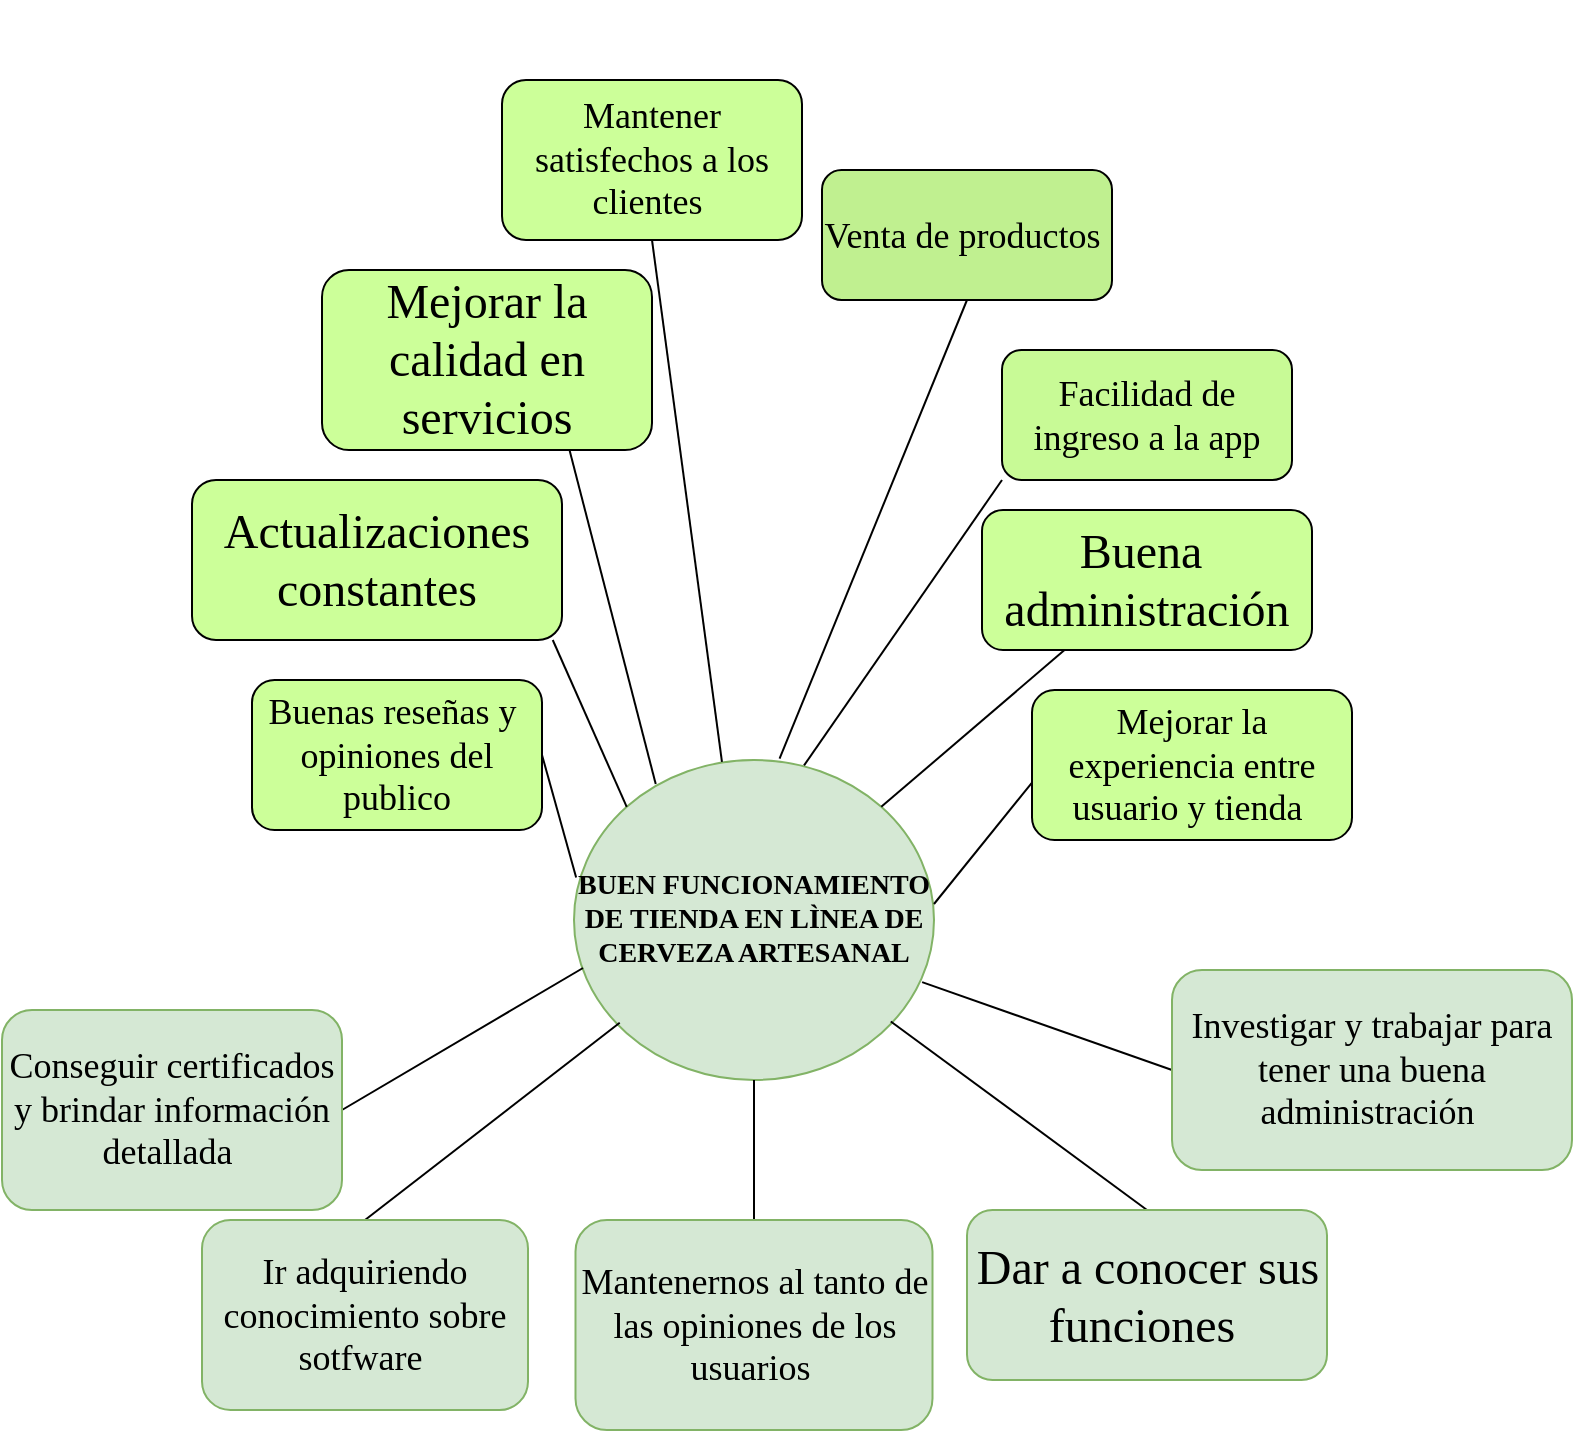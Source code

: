 <mxfile version="19.0.3" type="device"><diagram id="9rSHQjqQWx9xLc2UgJ-h" name="Page-1"><mxGraphModel dx="2105" dy="1810" grid="1" gridSize="5" guides="1" tooltips="1" connect="1" arrows="1" fold="1" page="1" pageScale="1" pageWidth="827" pageHeight="1169" math="0" shadow="0"><root><mxCell id="0"/><mxCell id="1" parent="0"/><mxCell id="Ssao9bLfLR90vrlAij3t-1" value="" style="shape=image;imageAspect=0;aspect=fixed;verticalLabelPosition=bottom;verticalAlign=top;image=https://images.emojiterra.com/google/noto-emoji/v2.034/512px/1f333.png;" vertex="1" parent="1"><mxGeometry x="-761" y="-210" width="695" height="695" as="geometry"/></mxCell><mxCell id="ttJEAzveJKraH64IXeZk-2" value="&lt;div style=&quot;&quot;&gt;&lt;font face=&quot;Georgia&quot;&gt;&lt;span style=&quot;font-size: 14px;&quot;&gt;&lt;b&gt;BUEN FUNCIONAMIENTO DE TIENDA EN LÌNEA DE CERVEZA ARTESANAL&lt;/b&gt;&lt;/span&gt;&lt;/font&gt;&lt;/div&gt;" style="ellipse;whiteSpace=wrap;html=1;fillColor=#d5e8d4;strokeColor=#82b366;align=center;" parent="1" vertex="1"><mxGeometry x="-499" y="170" width="180" height="160" as="geometry"/></mxCell><mxCell id="ttJEAzveJKraH64IXeZk-4" value="" style="endArrow=none;html=1;rounded=0;fontFamily=Georgia;fontSize=14;exitX=1;exitY=0.5;exitDx=0;exitDy=0;entryX=0.025;entryY=0.65;entryDx=0;entryDy=0;entryPerimeter=0;" parent="1" source="ttJEAzveJKraH64IXeZk-5" target="ttJEAzveJKraH64IXeZk-2" edge="1"><mxGeometry width="50" height="50" relative="1" as="geometry"><mxPoint x="-580" y="280" as="sourcePoint"/><mxPoint x="-490" y="240" as="targetPoint"/></mxGeometry></mxCell><mxCell id="ttJEAzveJKraH64IXeZk-5" value="&lt;font style=&quot;font-size: 18px;&quot;&gt;Conseguir certificados y brindar información detallada&amp;nbsp;&lt;/font&gt;" style="rounded=1;whiteSpace=wrap;html=1;fontFamily=Georgia;fontSize=14;fillColor=#d5e8d4;strokeColor=#82b366;" parent="1" vertex="1"><mxGeometry x="-785" y="295" width="170" height="100" as="geometry"/></mxCell><mxCell id="ttJEAzveJKraH64IXeZk-6" value="" style="endArrow=none;html=1;rounded=0;fontFamily=Georgia;fontSize=14;entryX=0.967;entryY=0.694;entryDx=0;entryDy=0;entryPerimeter=0;exitX=0;exitY=0.5;exitDx=0;exitDy=0;" parent="1" source="ttJEAzveJKraH64IXeZk-7" target="ttJEAzveJKraH64IXeZk-2" edge="1"><mxGeometry width="50" height="50" relative="1" as="geometry"><mxPoint x="-240" y="280" as="sourcePoint"/><mxPoint x="-300" y="270" as="targetPoint"/></mxGeometry></mxCell><mxCell id="ttJEAzveJKraH64IXeZk-7" value="&lt;font style=&quot;font-size: 18px;&quot;&gt;Investigar y trabajar para tener una buena administración&amp;nbsp;&lt;/font&gt;" style="rounded=1;whiteSpace=wrap;html=1;fontFamily=Georgia;fontSize=14;fillColor=#d5e8d4;strokeColor=#82b366;" parent="1" vertex="1"><mxGeometry x="-200" y="275" width="200" height="100" as="geometry"/></mxCell><mxCell id="ttJEAzveJKraH64IXeZk-8" value="" style="endArrow=none;html=1;rounded=0;fontFamily=Georgia;fontSize=14;entryX=0.127;entryY=0.821;entryDx=0;entryDy=0;entryPerimeter=0;exitX=0.5;exitY=0;exitDx=0;exitDy=0;" parent="1" source="ttJEAzveJKraH64IXeZk-11" target="ttJEAzveJKraH64IXeZk-2" edge="1"><mxGeometry width="50" height="50" relative="1" as="geometry"><mxPoint x="-550" y="320" as="sourcePoint"/><mxPoint x="-470" y="270" as="targetPoint"/></mxGeometry></mxCell><mxCell id="ttJEAzveJKraH64IXeZk-9" value="" style="endArrow=none;html=1;rounded=0;fontFamily=Georgia;fontSize=14;exitX=0.5;exitY=0;exitDx=0;exitDy=0;entryX=0.88;entryY=0.817;entryDx=0;entryDy=0;entryPerimeter=0;" parent="1" source="ttJEAzveJKraH64IXeZk-12" target="ttJEAzveJKraH64IXeZk-2" edge="1"><mxGeometry width="50" height="50" relative="1" as="geometry"><mxPoint x="-280" y="320" as="sourcePoint"/><mxPoint x="-350" y="270" as="targetPoint"/></mxGeometry></mxCell><mxCell id="ttJEAzveJKraH64IXeZk-10" value="" style="endArrow=none;html=1;rounded=0;fontFamily=Georgia;fontSize=14;exitX=0.5;exitY=0;exitDx=0;exitDy=0;entryX=0.5;entryY=1;entryDx=0;entryDy=0;" parent="1" source="ttJEAzveJKraH64IXeZk-13" target="ttJEAzveJKraH64IXeZk-2" edge="1"><mxGeometry width="50" height="50" relative="1" as="geometry"><mxPoint x="-410" y="400" as="sourcePoint"/><mxPoint x="-413" y="290" as="targetPoint"/></mxGeometry></mxCell><mxCell id="ttJEAzveJKraH64IXeZk-11" value="&lt;font style=&quot;font-size: 18px;&quot;&gt;Ir adquiriendo conocimiento sobre sotfware&amp;nbsp;&lt;/font&gt;" style="rounded=1;whiteSpace=wrap;html=1;fontFamily=Georgia;fontSize=14;fillColor=#d5e8d4;strokeColor=#82b366;" parent="1" vertex="1"><mxGeometry x="-685" y="400" width="163" height="95" as="geometry"/></mxCell><mxCell id="ttJEAzveJKraH64IXeZk-12" value="&lt;font style=&quot;font-size: 24px;&quot;&gt;Dar a conocer sus funciones&amp;nbsp;&lt;/font&gt;" style="rounded=1;whiteSpace=wrap;html=1;fontFamily=Georgia;fontSize=14;fillColor=#d5e8d4;strokeColor=#82b366;" parent="1" vertex="1"><mxGeometry x="-302.5" y="395" width="180" height="85" as="geometry"/></mxCell><mxCell id="ttJEAzveJKraH64IXeZk-13" value="&lt;font style=&quot;font-size: 18px;&quot;&gt;Mantenernos al tanto de las opiniones de los usuarios&amp;nbsp;&lt;/font&gt;" style="rounded=1;whiteSpace=wrap;html=1;fontFamily=Georgia;fontSize=14;fillColor=#d5e8d4;strokeColor=#82b366;" parent="1" vertex="1"><mxGeometry x="-498.25" y="400" width="178.5" height="105" as="geometry"/></mxCell><mxCell id="OtXiuxlhbdxKDN6OUaSR-1" value="&lt;font style=&quot;font-size: 24px;&quot;&gt;Actualizaciones constantes&lt;/font&gt;" style="rounded=1;whiteSpace=wrap;html=1;fontFamily=Georgia;fontSize=14;fillColor=#CCFF99;strokeColor=#000000;" parent="1" vertex="1"><mxGeometry x="-690" y="30" width="185" height="80" as="geometry"/></mxCell><mxCell id="OtXiuxlhbdxKDN6OUaSR-3" value="" style="endArrow=none;html=1;rounded=0;exitX=0;exitY=0;exitDx=0;exitDy=0;entryX=0.975;entryY=1;entryDx=0;entryDy=0;entryPerimeter=0;" parent="1" source="ttJEAzveJKraH64IXeZk-2" target="OtXiuxlhbdxKDN6OUaSR-1" edge="1"><mxGeometry width="50" height="50" relative="1" as="geometry"><mxPoint x="-445" y="175" as="sourcePoint"/><mxPoint x="-485" y="120" as="targetPoint"/></mxGeometry></mxCell><mxCell id="OtXiuxlhbdxKDN6OUaSR-4" value="&lt;font style=&quot;font-size: 18px;&quot; face=&quot;Georgia&quot;&gt;Mantener satisfechos a los clientes&amp;nbsp;&lt;/font&gt;" style="rounded=1;whiteSpace=wrap;html=1;fillColor=#CCFF99;" parent="1" vertex="1"><mxGeometry x="-535" y="-170" width="150" height="80" as="geometry"/></mxCell><mxCell id="OtXiuxlhbdxKDN6OUaSR-5" value="&lt;font style=&quot;font-size: 18px;&quot; face=&quot;Georgia&quot;&gt;Venta de productos&amp;nbsp;&lt;/font&gt;" style="rounded=1;whiteSpace=wrap;html=1;fillColor=#C0F090;" parent="1" vertex="1"><mxGeometry x="-375" y="-125" width="145" height="65" as="geometry"/></mxCell><mxCell id="OtXiuxlhbdxKDN6OUaSR-6" value="&lt;font style=&quot;font-size: 18px;&quot; face=&quot;Georgia&quot;&gt;Facilidad de ingreso a la app&lt;/font&gt;" style="rounded=1;whiteSpace=wrap;html=1;fillColor=#C8FA96;" parent="1" vertex="1"><mxGeometry x="-285" y="-35" width="145" height="65" as="geometry"/></mxCell><mxCell id="OtXiuxlhbdxKDN6OUaSR-7" value="&lt;font style=&quot;font-size: 24px;&quot; face=&quot;Georgia&quot;&gt;Buena&amp;nbsp; administración&lt;/font&gt;" style="rounded=1;whiteSpace=wrap;html=1;strokeColor=#000000;fillColor=#CCFF99;" parent="1" vertex="1"><mxGeometry x="-295" y="45" width="165" height="70" as="geometry"/></mxCell><mxCell id="OtXiuxlhbdxKDN6OUaSR-9" value="" style="endArrow=none;html=1;rounded=0;exitX=0.639;exitY=0.017;exitDx=0;exitDy=0;exitPerimeter=0;entryX=0;entryY=1;entryDx=0;entryDy=0;" parent="1" source="ttJEAzveJKraH64IXeZk-2" target="OtXiuxlhbdxKDN6OUaSR-6" edge="1"><mxGeometry width="50" height="50" relative="1" as="geometry"><mxPoint x="-375" y="140" as="sourcePoint"/><mxPoint x="-325" y="90" as="targetPoint"/></mxGeometry></mxCell><mxCell id="OtXiuxlhbdxKDN6OUaSR-10" value="" style="endArrow=none;html=1;rounded=0;exitX=0.571;exitY=-0.004;exitDx=0;exitDy=0;entryX=0.5;entryY=1;entryDx=0;entryDy=0;exitPerimeter=0;" parent="1" source="ttJEAzveJKraH64IXeZk-2" target="OtXiuxlhbdxKDN6OUaSR-5" edge="1"><mxGeometry width="50" height="50" relative="1" as="geometry"><mxPoint x="-400" y="80" as="sourcePoint"/><mxPoint x="-350" y="30" as="targetPoint"/></mxGeometry></mxCell><mxCell id="OtXiuxlhbdxKDN6OUaSR-11" value="" style="endArrow=none;html=1;rounded=0;exitX=1;exitY=0;exitDx=0;exitDy=0;entryX=0.25;entryY=1;entryDx=0;entryDy=0;" parent="1" source="ttJEAzveJKraH64IXeZk-2" target="OtXiuxlhbdxKDN6OUaSR-7" edge="1"><mxGeometry width="50" height="50" relative="1" as="geometry"><mxPoint x="-290" y="220" as="sourcePoint"/><mxPoint x="-240" y="170" as="targetPoint"/></mxGeometry></mxCell><mxCell id="OtXiuxlhbdxKDN6OUaSR-12" value="" style="endArrow=none;html=1;rounded=0;entryX=0.5;entryY=1;entryDx=0;entryDy=0;exitX=0.411;exitY=0.006;exitDx=0;exitDy=0;exitPerimeter=0;" parent="1" source="ttJEAzveJKraH64IXeZk-2" target="OtXiuxlhbdxKDN6OUaSR-4" edge="1"><mxGeometry width="50" height="50" relative="1" as="geometry"><mxPoint x="-445" y="150" as="sourcePoint"/><mxPoint x="-395" y="100" as="targetPoint"/></mxGeometry></mxCell><mxCell id="OtXiuxlhbdxKDN6OUaSR-16" value="&lt;font style=&quot;font-size: 18px;&quot; face=&quot;Georgia&quot;&gt;Buenas reseñas y&amp;nbsp; opiniones del publico&lt;/font&gt;" style="rounded=1;whiteSpace=wrap;html=1;strokeColor=#000000;fillColor=#CCFF99;" parent="1" vertex="1"><mxGeometry x="-660" y="130" width="145" height="75" as="geometry"/></mxCell><mxCell id="OtXiuxlhbdxKDN6OUaSR-17" value="&lt;font style=&quot;font-size: 18px;&quot; face=&quot;Georgia&quot;&gt;Mejorar la experiencia entre usuario y tienda&amp;nbsp;&lt;/font&gt;" style="rounded=1;whiteSpace=wrap;html=1;strokeColor=#000000;fillColor=#CCFF99;" parent="1" vertex="1"><mxGeometry x="-270" y="135" width="160" height="75" as="geometry"/></mxCell><mxCell id="OtXiuxlhbdxKDN6OUaSR-18" value="" style="endArrow=none;html=1;rounded=0;exitX=1;exitY=0.5;exitDx=0;exitDy=0;entryX=0.006;entryY=0.367;entryDx=0;entryDy=0;entryPerimeter=0;" parent="1" source="OtXiuxlhbdxKDN6OUaSR-16" target="ttJEAzveJKraH64IXeZk-2" edge="1"><mxGeometry width="50" height="50" relative="1" as="geometry"><mxPoint x="-540" y="240" as="sourcePoint"/><mxPoint x="-490" y="190" as="targetPoint"/></mxGeometry></mxCell><mxCell id="OtXiuxlhbdxKDN6OUaSR-21" value="" style="endArrow=none;html=1;rounded=0;exitX=1;exitY=0.45;exitDx=0;exitDy=0;exitPerimeter=0;entryX=0;entryY=0.617;entryDx=0;entryDy=0;entryPerimeter=0;" parent="1" source="ttJEAzveJKraH64IXeZk-2" target="OtXiuxlhbdxKDN6OUaSR-17" edge="1"><mxGeometry width="50" height="50" relative="1" as="geometry"><mxPoint x="-280" y="230" as="sourcePoint"/><mxPoint x="-230" y="180" as="targetPoint"/></mxGeometry></mxCell><mxCell id="OtXiuxlhbdxKDN6OUaSR-22" value="&lt;font style=&quot;font-size: 24px;&quot; face=&quot;Georgia&quot;&gt;Mejorar la calidad en servicios&lt;/font&gt;" style="rounded=1;whiteSpace=wrap;html=1;strokeColor=#000000;fillColor=#CCFF99;" parent="1" vertex="1"><mxGeometry x="-625" y="-75" width="165" height="90" as="geometry"/></mxCell><mxCell id="OtXiuxlhbdxKDN6OUaSR-23" value="" style="endArrow=none;html=1;rounded=0;entryX=0.75;entryY=1;entryDx=0;entryDy=0;exitX=0.227;exitY=0.075;exitDx=0;exitDy=0;exitPerimeter=0;" parent="1" source="ttJEAzveJKraH64IXeZk-2" target="OtXiuxlhbdxKDN6OUaSR-22" edge="1"><mxGeometry width="50" height="50" relative="1" as="geometry"><mxPoint x="-570" y="110" as="sourcePoint"/><mxPoint x="-520" y="60" as="targetPoint"/></mxGeometry></mxCell></root></mxGraphModel></diagram></mxfile>